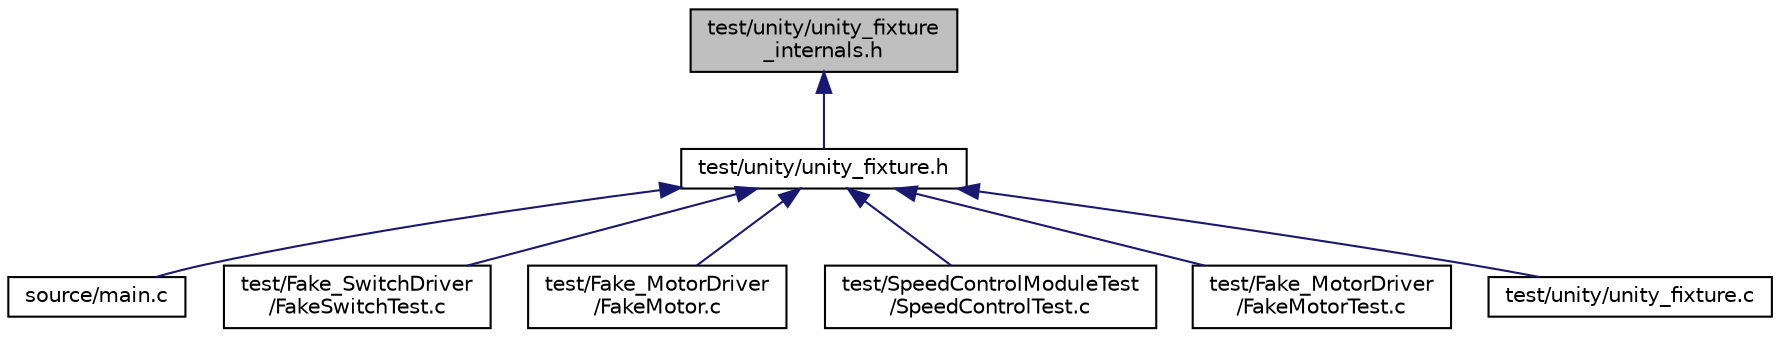 digraph "test/unity/unity_fixture_internals.h"
{
 // LATEX_PDF_SIZE
  edge [fontname="Helvetica",fontsize="10",labelfontname="Helvetica",labelfontsize="10"];
  node [fontname="Helvetica",fontsize="10",shape=record];
  Node1 [label="test/unity/unity_fixture\l_internals.h",height=0.2,width=0.4,color="black", fillcolor="grey75", style="filled", fontcolor="black",tooltip=" "];
  Node1 -> Node2 [dir="back",color="midnightblue",fontsize="10",style="solid",fontname="Helvetica"];
  Node2 [label="test/unity/unity_fixture.h",height=0.2,width=0.4,color="black", fillcolor="white", style="filled",URL="$unity__fixture_8h.html",tooltip=" "];
  Node2 -> Node3 [dir="back",color="midnightblue",fontsize="10",style="solid",fontname="Helvetica"];
  Node3 [label="source/main.c",height=0.2,width=0.4,color="black", fillcolor="white", style="filled",URL="$main_8c.html",tooltip=" "];
  Node2 -> Node4 [dir="back",color="midnightblue",fontsize="10",style="solid",fontname="Helvetica"];
  Node4 [label="test/Fake_SwitchDriver\l/FakeSwitchTest.c",height=0.2,width=0.4,color="black", fillcolor="white", style="filled",URL="$FakeSwitchTest_8c.html",tooltip=" "];
  Node2 -> Node5 [dir="back",color="midnightblue",fontsize="10",style="solid",fontname="Helvetica"];
  Node5 [label="test/Fake_MotorDriver\l/FakeMotor.c",height=0.2,width=0.4,color="black", fillcolor="white", style="filled",URL="$FakeMotor_8c.html",tooltip=" "];
  Node2 -> Node6 [dir="back",color="midnightblue",fontsize="10",style="solid",fontname="Helvetica"];
  Node6 [label="test/SpeedControlModuleTest\l/SpeedControlTest.c",height=0.2,width=0.4,color="black", fillcolor="white", style="filled",URL="$SpeedControlTest_8c.html",tooltip=" "];
  Node2 -> Node7 [dir="back",color="midnightblue",fontsize="10",style="solid",fontname="Helvetica"];
  Node7 [label="test/Fake_MotorDriver\l/FakeMotorTest.c",height=0.2,width=0.4,color="black", fillcolor="white", style="filled",URL="$FakeMotorTest_8c.html",tooltip=" "];
  Node2 -> Node8 [dir="back",color="midnightblue",fontsize="10",style="solid",fontname="Helvetica"];
  Node8 [label="test/unity/unity_fixture.c",height=0.2,width=0.4,color="black", fillcolor="white", style="filled",URL="$unity__fixture_8c.html",tooltip=" "];
}
